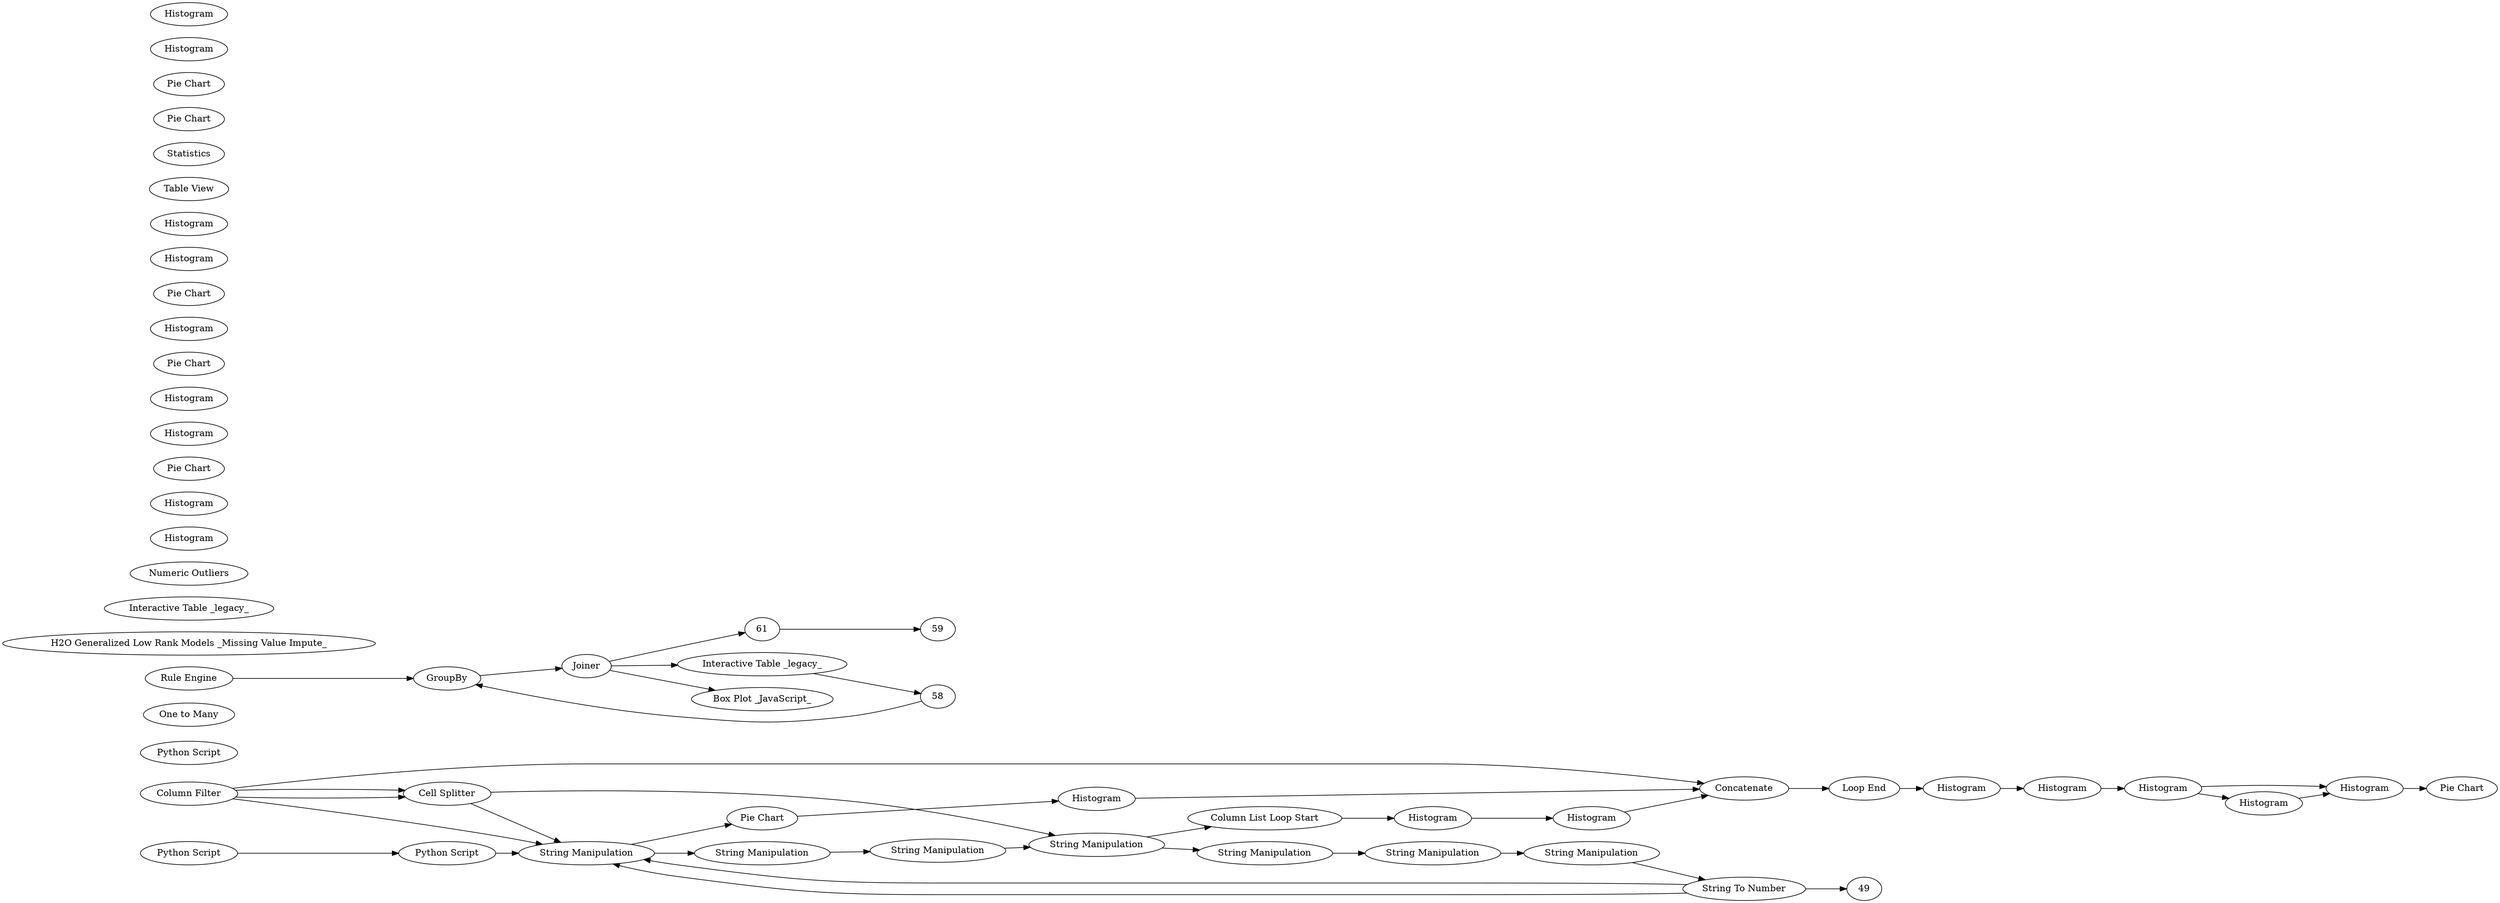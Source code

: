 digraph {
	1 [label="CSV Reader"]
	2 [label="Interactive Table _legacy_"]
	3 [label=Statistics]
	46 [label="Python Script"]
	47 [label="Python Script"]
	48 [label="Python Script"]
	50 [label="One to Many"]
	53 [label=GroupBy]
	54 [label=Joiner]
	57 [label="String Manipulation"]
	1 [label="Column Filter"]
	2 [label="Cell Splitter"]
	3 [label=Concatenate]
	5 [label="Column List Loop Start"]
	6 [label="Loop End"]
	7 [label="Column Filter"]
	11 [label="Column Filter"]
	12 [label="Column Name Extractor"]
	14 [label="Column Renamer"]
	15 [label="Duplicate Row Filter"]
	16 [label="Duplicate Row Filter"]
	17 [label="Duplicate Row Filter"]
	18 [label="Missing Value"]
	20 [label="Table Row To Variable Loop Start"]
	21 [label="String Manipulation"]
	23 [label="Loop End"]
	24 [label="Column Rename _Regex_"]
	56 [label="String Manipulation"]
	60 [label="H2O Generalized Low Rank Models _Missing Value Impute_"]
	51 [label="Box Plot _JavaScript_"]
	52 [label="Rule Engine"]
	55 [label="Numeric Outliers"]
	56 [label="Box Plot _JavaScript_"]
	57 [label="Interactive Table _legacy_"]
	8 [label=Histogram]
	12 [label=Histogram]
	13 [label=Histogram]
	14 [label="Pie Chart"]
	15 [label=Histogram]
	16 [label=Histogram]
	17 [label=Histogram]
	18 [label=Histogram]
	19 [label="Pie Chart"]
	20 [label=Histogram]
	21 [label=Histogram]
	22 [label=Histogram]
	23 [label="Pie Chart"]
	24 [label=Histogram]
	25 [label=Histogram]
	26 [label="Pie Chart"]
	27 [label=Histogram]
	28 [label="Pie Chart"]
	35 [label=Histogram]
	36 [label=Histogram]
	37 [label="Table View"]
	38 [label=Statistics]
	39 [label="Pie Chart"]
	40 [label="Pie Chart"]
	41 [label=Histogram]
	42 [label=Histogram]
	4 [label="String To Number"]
	7 [label="String Manipulation"]
	9 [label="String Manipulation"]
	10 [label="String Manipulation"]
	11 [label="String Manipulation"]
	30 [label="String Manipulation"]
	31 [label="String Manipulation"]
	45 [label="String Manipulation"]
	51 [label="Interactive Table _legacy_"]
	53 -> 54
	1 -> 2
	2 -> 7
	2 -> 11
	3 -> 6
	5 -> 16
	6 -> 17
	7 -> 14
	11 -> 5
	12 -> 3
	14 -> 15
	15 -> 3
	16 -> 12
	17 -> 18
	18 -> 20
	20 -> 21
	20 -> 24
	21 -> 24
	24 -> 23
	46 -> 47
	47 -> 7
	57 -> 58
	58 -> 53
	52 -> 53
	54 -> 56
	54 -> 57
	61 -> 59
	54 -> 61
	7 -> 9
	9 -> 10
	10 -> 11
	11 -> 30
	30 -> 31
	31 -> 45
	4 -> 7
	45 -> 4
	1 -> 3
	1 -> 7
	1 -> 2
	4 -> 49
	4 -> 7
	rankdir=LR
}
